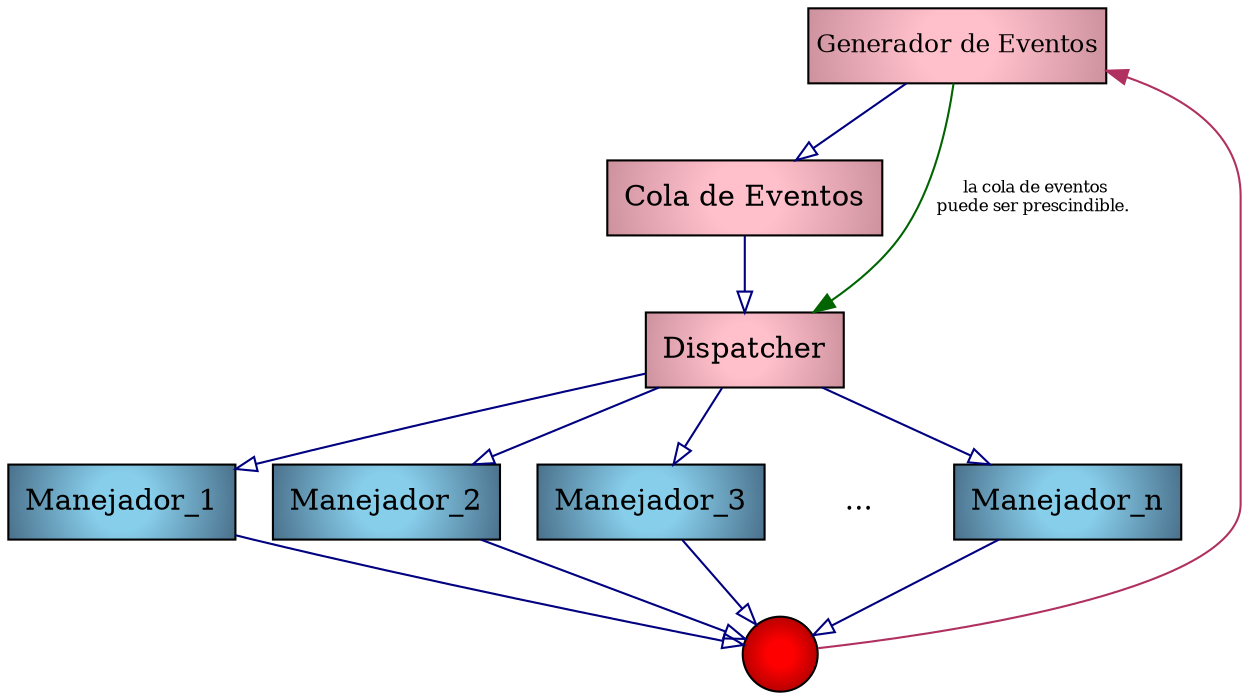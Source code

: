 digraph pde
{
    ///////////
    // Nodos //
    ///////////
    bgcolor=transparent;
    //bgcolor=gray90;
    // Event Generator
    ge [margin = "0" width = "1"
        fontcolor = "black" fontsize = "12"
        shape = "box" style = "radial" fillcolor = "pink:pink3"
        label = " Generador de Eventos "];
    // Event Queue
    ce [label = "Cola de Eventos" fontcolor = "black"
        style = "radial" fillcolor = "pink:pink3" shape = "box"];
    // Dsipatcher
    dp [label = "Dispatcher" fontcolor = "black"
        style = "radial" fillcolor = "pink:pink3" shape = "box"];
    // Managers
    m1 [label = "Manejador_1" fontcolor = "black"
        style = "radial" fillcolor = "skyblue:skyblue4" shape = "box"];
    m2 [label = "Manejador_2" fontcolor = "black"
        style = "radial" fillcolor = "skyblue:skyblue4" shape = "box"];
    m3 [label = "Manejador_3" fontcolor = "black"
        style = "radial" fillcolor = "skyblue:skyblue4" shape = "box"];
    mp [label = "..." fontcolor = "black" shape = "none"];
    mn [label = "Manejador_n" fontcolor = "black"
        style = "radial" fillcolor = "skyblue:skyblue4" shape = "box"];
    // End point
    ep [label = "" style = "radial" fillcolor = "red1:red4" shape = "circle"];

    ////////////////
    // Conexiones //
    ////////////////
    //todas las flechas tienen la cabeza no-rellena
    edge [arrowhead = "onormal" color=navy]
    //
    ge -> ce 
    ce -> dp 
    dp -> m1 
    dp -> m2 
    dp -> m3 
    dp -> mp [style = "invis"];
    dp -> mn;
    m1 -> ep;
    m2 -> ep;
    m3 -> ep;
    mp -> ep [style = "invis"];
    mn -> ep;
    ep -> ge [color=maroon arrowhead=normal];
    ge -> dp [label=" la cola de eventos\npuede ser prescindible."
              fontsize=8 color=darkgreen arrowhead=normal];
    
}
